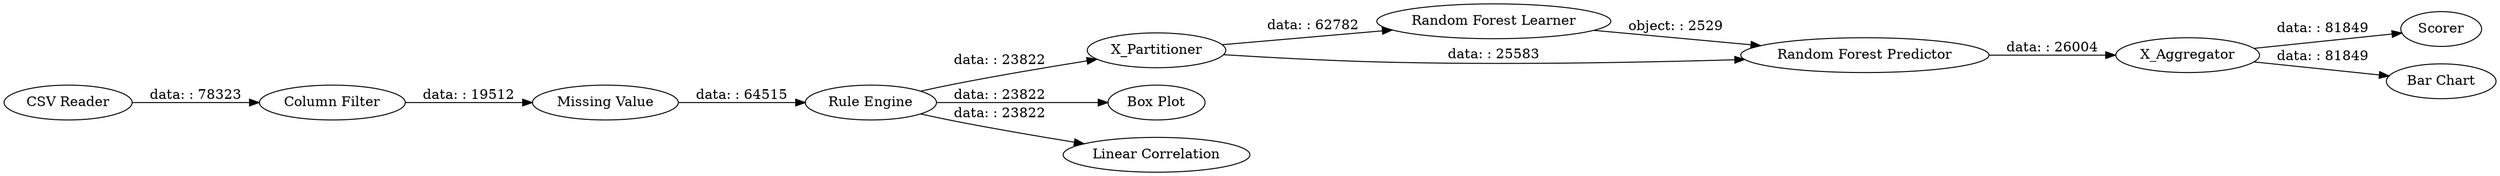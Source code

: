 digraph {
	"102582823497219175_15" [label="Column Filter"]
	"102582823497219175_18" [label=X_Partitioner]
	"102582823497219175_22" [label=Scorer]
	"102582823497219175_16" [label="Missing Value"]
	"102582823497219175_21" [label=X_Aggregator]
	"102582823497219175_17" [label="Rule Engine"]
	"102582823497219175_23" [label="Bar Chart"]
	"102582823497219175_24" [label="Box Plot"]
	"102582823497219175_25" [label="Linear Correlation"]
	"102582823497219175_19" [label="Random Forest Learner"]
	"102582823497219175_20" [label="Random Forest Predictor"]
	"102582823497219175_14" [label="CSV Reader"]
	"102582823497219175_21" -> "102582823497219175_22" [label="data: : 81849"]
	"102582823497219175_19" -> "102582823497219175_20" [label="object: : 2529"]
	"102582823497219175_17" -> "102582823497219175_25" [label="data: : 23822"]
	"102582823497219175_20" -> "102582823497219175_21" [label="data: : 26004"]
	"102582823497219175_17" -> "102582823497219175_24" [label="data: : 23822"]
	"102582823497219175_15" -> "102582823497219175_16" [label="data: : 19512"]
	"102582823497219175_16" -> "102582823497219175_17" [label="data: : 64515"]
	"102582823497219175_18" -> "102582823497219175_19" [label="data: : 62782"]
	"102582823497219175_17" -> "102582823497219175_18" [label="data: : 23822"]
	"102582823497219175_21" -> "102582823497219175_23" [label="data: : 81849"]
	"102582823497219175_14" -> "102582823497219175_15" [label="data: : 78323"]
	"102582823497219175_18" -> "102582823497219175_20" [label="data: : 25583"]
	rankdir=LR
}
